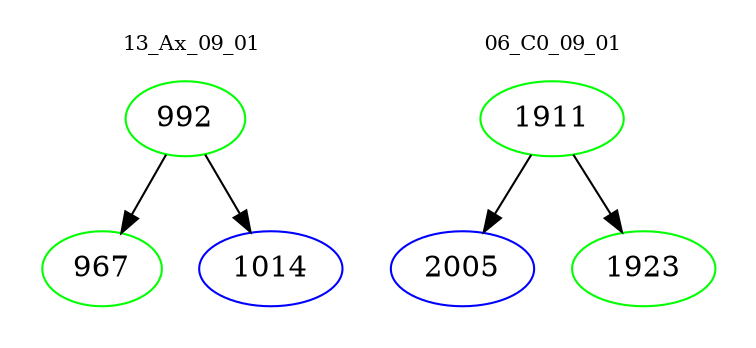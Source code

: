 digraph{
subgraph cluster_0 {
color = white
label = "13_Ax_09_01";
fontsize=10;
T0_992 [label="992", color="green"]
T0_992 -> T0_967 [color="black"]
T0_967 [label="967", color="green"]
T0_992 -> T0_1014 [color="black"]
T0_1014 [label="1014", color="blue"]
}
subgraph cluster_1 {
color = white
label = "06_C0_09_01";
fontsize=10;
T1_1911 [label="1911", color="green"]
T1_1911 -> T1_2005 [color="black"]
T1_2005 [label="2005", color="blue"]
T1_1911 -> T1_1923 [color="black"]
T1_1923 [label="1923", color="green"]
}
}
